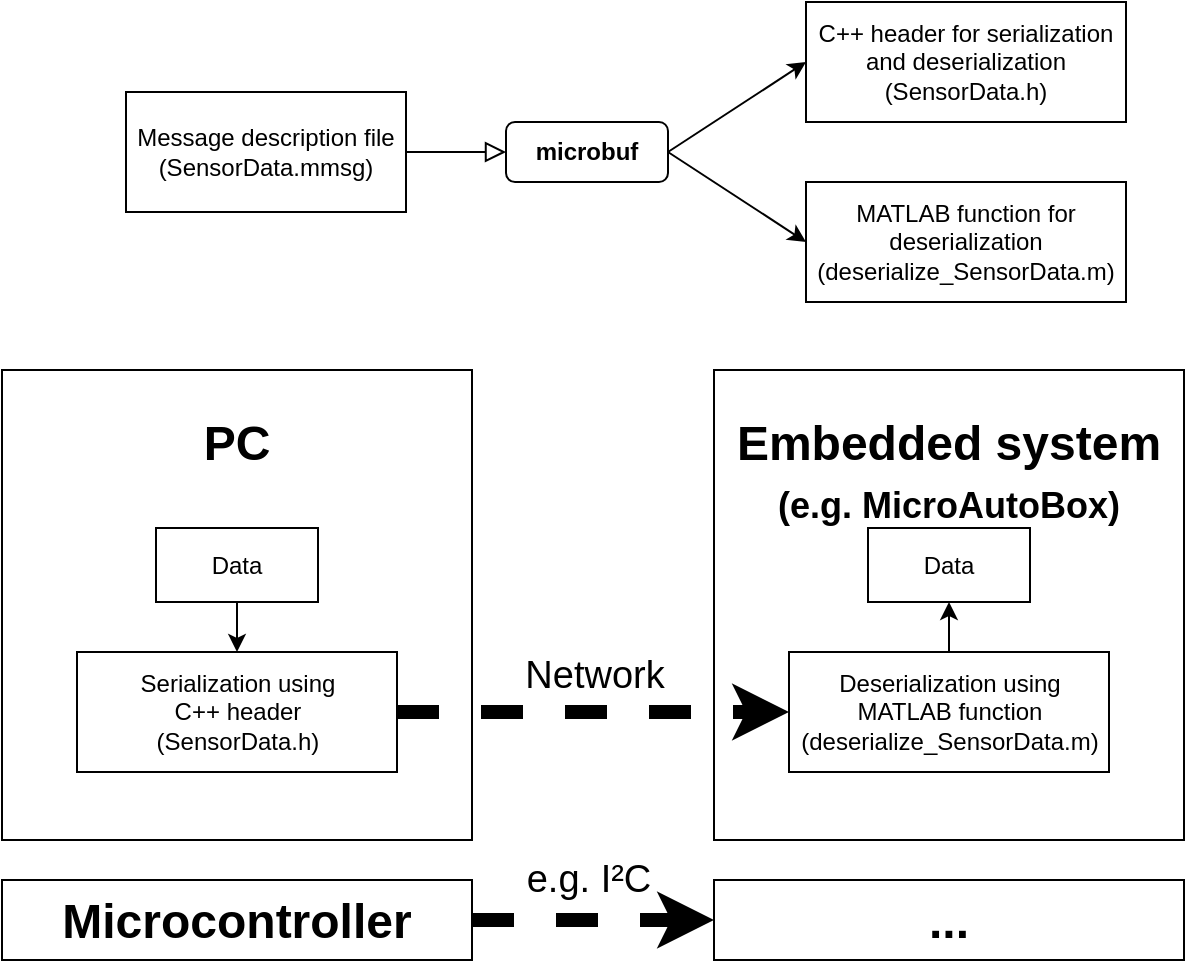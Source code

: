 <mxfile version="14.5.10" type="device"><diagram id="C5RBs43oDa-KdzZeNtuy" name="Page-1"><mxGraphModel dx="931" dy="554" grid="0" gridSize="10" guides="1" tooltips="1" connect="1" arrows="1" fold="1" page="1" pageScale="1" pageWidth="827" pageHeight="1169" math="0" shadow="0"><root><mxCell id="WIyWlLk6GJQsqaUBKTNV-0"/><mxCell id="WIyWlLk6GJQsqaUBKTNV-1" parent="WIyWlLk6GJQsqaUBKTNV-0"/><mxCell id="g5RoSLTo5vG-sbk40Bsf-9" value="&lt;font style=&quot;font-size: 19px&quot;&gt;&lt;font style=&quot;font-size: 19px&quot;&gt;e.g. &lt;/font&gt;&lt;font style=&quot;font-size: 19px&quot;&gt;I²C&lt;/font&gt;&lt;/font&gt;" style="edgeLabel;html=1;align=center;verticalAlign=middle;resizable=0;points=[];fontSize=19;" vertex="1" connectable="0" parent="WIyWlLk6GJQsqaUBKTNV-1"><mxGeometry x="383.495" y="562" as="geometry"/></mxCell><mxCell id="WIyWlLk6GJQsqaUBKTNV-2" value="" style="rounded=0;html=1;jettySize=auto;orthogonalLoop=1;fontSize=11;endArrow=block;endFill=0;endSize=8;strokeWidth=1;shadow=0;labelBackgroundColor=none;edgeStyle=orthogonalEdgeStyle;exitX=1;exitY=0.5;exitDx=0;exitDy=0;entryX=0;entryY=0.5;entryDx=0;entryDy=0;" parent="WIyWlLk6GJQsqaUBKTNV-1" source="JHpTwoDdXlUb6ba3l8D9-0" target="WIyWlLk6GJQsqaUBKTNV-3" edge="1"><mxGeometry relative="1" as="geometry"><mxPoint x="343" y="208" as="sourcePoint"/><mxPoint x="373" y="198" as="targetPoint"/></mxGeometry></mxCell><mxCell id="WIyWlLk6GJQsqaUBKTNV-3" value="microbuf" style="rounded=1;whiteSpace=wrap;html=1;fontSize=12;glass=0;strokeWidth=1;shadow=0;fontStyle=1" parent="WIyWlLk6GJQsqaUBKTNV-1" vertex="1"><mxGeometry x="343" y="183" width="81" height="30" as="geometry"/></mxCell><mxCell id="JHpTwoDdXlUb6ba3l8D9-0" value="Message description file (SensorData.mmsg)" style="rounded=0;whiteSpace=wrap;html=1;" parent="WIyWlLk6GJQsqaUBKTNV-1" vertex="1"><mxGeometry x="153" y="168" width="140" height="60" as="geometry"/></mxCell><mxCell id="JHpTwoDdXlUb6ba3l8D9-1" value="&lt;div&gt;C++ header for serialization and deserialization&lt;br&gt;&lt;/div&gt;&lt;div&gt;(SensorData.h)&lt;br&gt;&lt;/div&gt;" style="rounded=0;whiteSpace=wrap;html=1;" parent="WIyWlLk6GJQsqaUBKTNV-1" vertex="1"><mxGeometry x="493" y="123" width="160" height="60" as="geometry"/></mxCell><mxCell id="JHpTwoDdXlUb6ba3l8D9-2" value="&lt;div&gt;MATLAB function for deserialization&lt;/div&gt;&lt;div&gt;(deserialize_SensorData.m)&lt;br&gt;&lt;/div&gt;" style="rounded=0;whiteSpace=wrap;html=1;" parent="WIyWlLk6GJQsqaUBKTNV-1" vertex="1"><mxGeometry x="493" y="213" width="160" height="60" as="geometry"/></mxCell><mxCell id="JHpTwoDdXlUb6ba3l8D9-3" value="" style="endArrow=classic;html=1;exitX=1;exitY=0.5;exitDx=0;exitDy=0;entryX=0;entryY=0.5;entryDx=0;entryDy=0;" parent="WIyWlLk6GJQsqaUBKTNV-1" source="WIyWlLk6GJQsqaUBKTNV-3" target="JHpTwoDdXlUb6ba3l8D9-1" edge="1"><mxGeometry width="50" height="50" relative="1" as="geometry"><mxPoint x="413" y="128" as="sourcePoint"/><mxPoint x="463" y="78" as="targetPoint"/></mxGeometry></mxCell><mxCell id="JHpTwoDdXlUb6ba3l8D9-4" value="" style="endArrow=classic;html=1;exitX=1;exitY=0.5;exitDx=0;exitDy=0;entryX=0;entryY=0.5;entryDx=0;entryDy=0;" parent="WIyWlLk6GJQsqaUBKTNV-1" source="WIyWlLk6GJQsqaUBKTNV-3" target="JHpTwoDdXlUb6ba3l8D9-2" edge="1"><mxGeometry width="50" height="50" relative="1" as="geometry"><mxPoint x="434" y="208" as="sourcePoint"/><mxPoint x="503" y="148" as="targetPoint"/></mxGeometry></mxCell><mxCell id="JHpTwoDdXlUb6ba3l8D9-5" value="&lt;h1&gt;&lt;b&gt;PC&lt;/b&gt;&lt;/h1&gt;" style="whiteSpace=wrap;html=1;aspect=fixed;horizontal=1;verticalAlign=top;" parent="WIyWlLk6GJQsqaUBKTNV-1" vertex="1"><mxGeometry x="91" y="307" width="235" height="235" as="geometry"/></mxCell><mxCell id="JHpTwoDdXlUb6ba3l8D9-6" value="Data" style="rounded=0;whiteSpace=wrap;html=1;" parent="WIyWlLk6GJQsqaUBKTNV-1" vertex="1"><mxGeometry x="168" y="386" width="81" height="37" as="geometry"/></mxCell><mxCell id="JHpTwoDdXlUb6ba3l8D9-7" value="&lt;div&gt;Serialization using&lt;br&gt;&lt;/div&gt;&lt;div&gt;C++ header&lt;br&gt;&lt;/div&gt;&lt;div&gt;(SensorData.h)&lt;br&gt;&lt;/div&gt;" style="rounded=0;whiteSpace=wrap;html=1;" parent="WIyWlLk6GJQsqaUBKTNV-1" vertex="1"><mxGeometry x="128.5" y="448" width="160" height="60" as="geometry"/></mxCell><mxCell id="JHpTwoDdXlUb6ba3l8D9-8" value="" style="endArrow=classic;html=1;exitX=0.5;exitY=1;exitDx=0;exitDy=0;entryX=0.5;entryY=0;entryDx=0;entryDy=0;" parent="WIyWlLk6GJQsqaUBKTNV-1" source="JHpTwoDdXlUb6ba3l8D9-6" target="JHpTwoDdXlUb6ba3l8D9-7" edge="1"><mxGeometry width="50" height="50" relative="1" as="geometry"><mxPoint x="384" y="406" as="sourcePoint"/><mxPoint x="434" y="356" as="targetPoint"/></mxGeometry></mxCell><mxCell id="JHpTwoDdXlUb6ba3l8D9-9" value="&lt;div&gt;&lt;h1&gt;Embedded system&lt;/h1&gt;&lt;/div&gt;&lt;div&gt;&lt;h2 style=&quot;line-height: 0%&quot;&gt;(e.g. MicroAutoBox)&lt;/h2&gt;&lt;/div&gt;" style="whiteSpace=wrap;html=1;aspect=fixed;horizontal=1;verticalAlign=top;" parent="WIyWlLk6GJQsqaUBKTNV-1" vertex="1"><mxGeometry x="447" y="307" width="235" height="235" as="geometry"/></mxCell><mxCell id="JHpTwoDdXlUb6ba3l8D9-10" value="Deserialization using&lt;br&gt;&lt;div&gt;MATLAB function&lt;br&gt;&lt;/div&gt;&lt;div&gt;(deserialize_SensorData.m)&lt;br&gt;&lt;/div&gt;" style="rounded=0;whiteSpace=wrap;html=1;" parent="WIyWlLk6GJQsqaUBKTNV-1" vertex="1"><mxGeometry x="484.5" y="448" width="160" height="60" as="geometry"/></mxCell><mxCell id="JHpTwoDdXlUb6ba3l8D9-11" value="Data" style="rounded=0;whiteSpace=wrap;html=1;" parent="WIyWlLk6GJQsqaUBKTNV-1" vertex="1"><mxGeometry x="524" y="386" width="81" height="37" as="geometry"/></mxCell><mxCell id="JHpTwoDdXlUb6ba3l8D9-12" value="" style="endArrow=classic;html=1;exitX=1;exitY=0.5;exitDx=0;exitDy=0;entryX=0;entryY=0.5;entryDx=0;entryDy=0;fontSize=19;strokeWidth=7;dashed=1;" parent="WIyWlLk6GJQsqaUBKTNV-1" source="JHpTwoDdXlUb6ba3l8D9-7" target="JHpTwoDdXlUb6ba3l8D9-10" edge="1"><mxGeometry width="50" height="50" relative="1" as="geometry"><mxPoint x="384" y="406" as="sourcePoint"/><mxPoint x="434" y="356" as="targetPoint"/></mxGeometry></mxCell><mxCell id="JHpTwoDdXlUb6ba3l8D9-14" value="&lt;div&gt;Network&lt;/div&gt;" style="edgeLabel;html=1;align=center;verticalAlign=middle;resizable=0;points=[];fontSize=19;" parent="JHpTwoDdXlUb6ba3l8D9-12" vertex="1" connectable="0"><mxGeometry x="0.117" y="-5" relative="1" as="geometry"><mxPoint x="-11.16" y="-23" as="offset"/></mxGeometry></mxCell><mxCell id="JHpTwoDdXlUb6ba3l8D9-13" value="" style="endArrow=classic;html=1;exitX=0.5;exitY=0;exitDx=0;exitDy=0;entryX=0.5;entryY=1;entryDx=0;entryDy=0;" parent="WIyWlLk6GJQsqaUBKTNV-1" source="JHpTwoDdXlUb6ba3l8D9-10" target="JHpTwoDdXlUb6ba3l8D9-11" edge="1"><mxGeometry width="50" height="50" relative="1" as="geometry"><mxPoint x="384" y="406" as="sourcePoint"/><mxPoint x="715" y="619" as="targetPoint"/></mxGeometry></mxCell><mxCell id="g5RoSLTo5vG-sbk40Bsf-0" value="&lt;b&gt;&lt;font style=&quot;font-size: 24px&quot;&gt;Microcontroller&lt;/font&gt;&lt;/b&gt;" style="whiteSpace=wrap;html=1;horizontal=1;verticalAlign=top;" vertex="1" parent="WIyWlLk6GJQsqaUBKTNV-1"><mxGeometry x="91" y="562" width="235" height="40" as="geometry"/></mxCell><mxCell id="g5RoSLTo5vG-sbk40Bsf-1" value="" style="endArrow=classic;html=1;fontSize=19;strokeWidth=7;dashed=1;rounded=0;exitX=1;exitY=0.5;exitDx=0;exitDy=0;entryX=0;entryY=0.5;entryDx=0;entryDy=0;" edge="1" parent="WIyWlLk6GJQsqaUBKTNV-1" source="g5RoSLTo5vG-sbk40Bsf-0" target="g5RoSLTo5vG-sbk40Bsf-8"><mxGeometry width="50" height="50" relative="1" as="geometry"><mxPoint x="565" y="568" as="sourcePoint"/><mxPoint x="411" y="538" as="targetPoint"/></mxGeometry></mxCell><mxCell id="g5RoSLTo5vG-sbk40Bsf-8" value="&lt;b&gt;&lt;font style=&quot;font-size: 24px&quot;&gt;...&lt;/font&gt;&lt;/b&gt;" style="whiteSpace=wrap;html=1;horizontal=1;verticalAlign=top;" vertex="1" parent="WIyWlLk6GJQsqaUBKTNV-1"><mxGeometry x="447" y="562" width="235" height="40" as="geometry"/></mxCell></root></mxGraphModel></diagram></mxfile>
